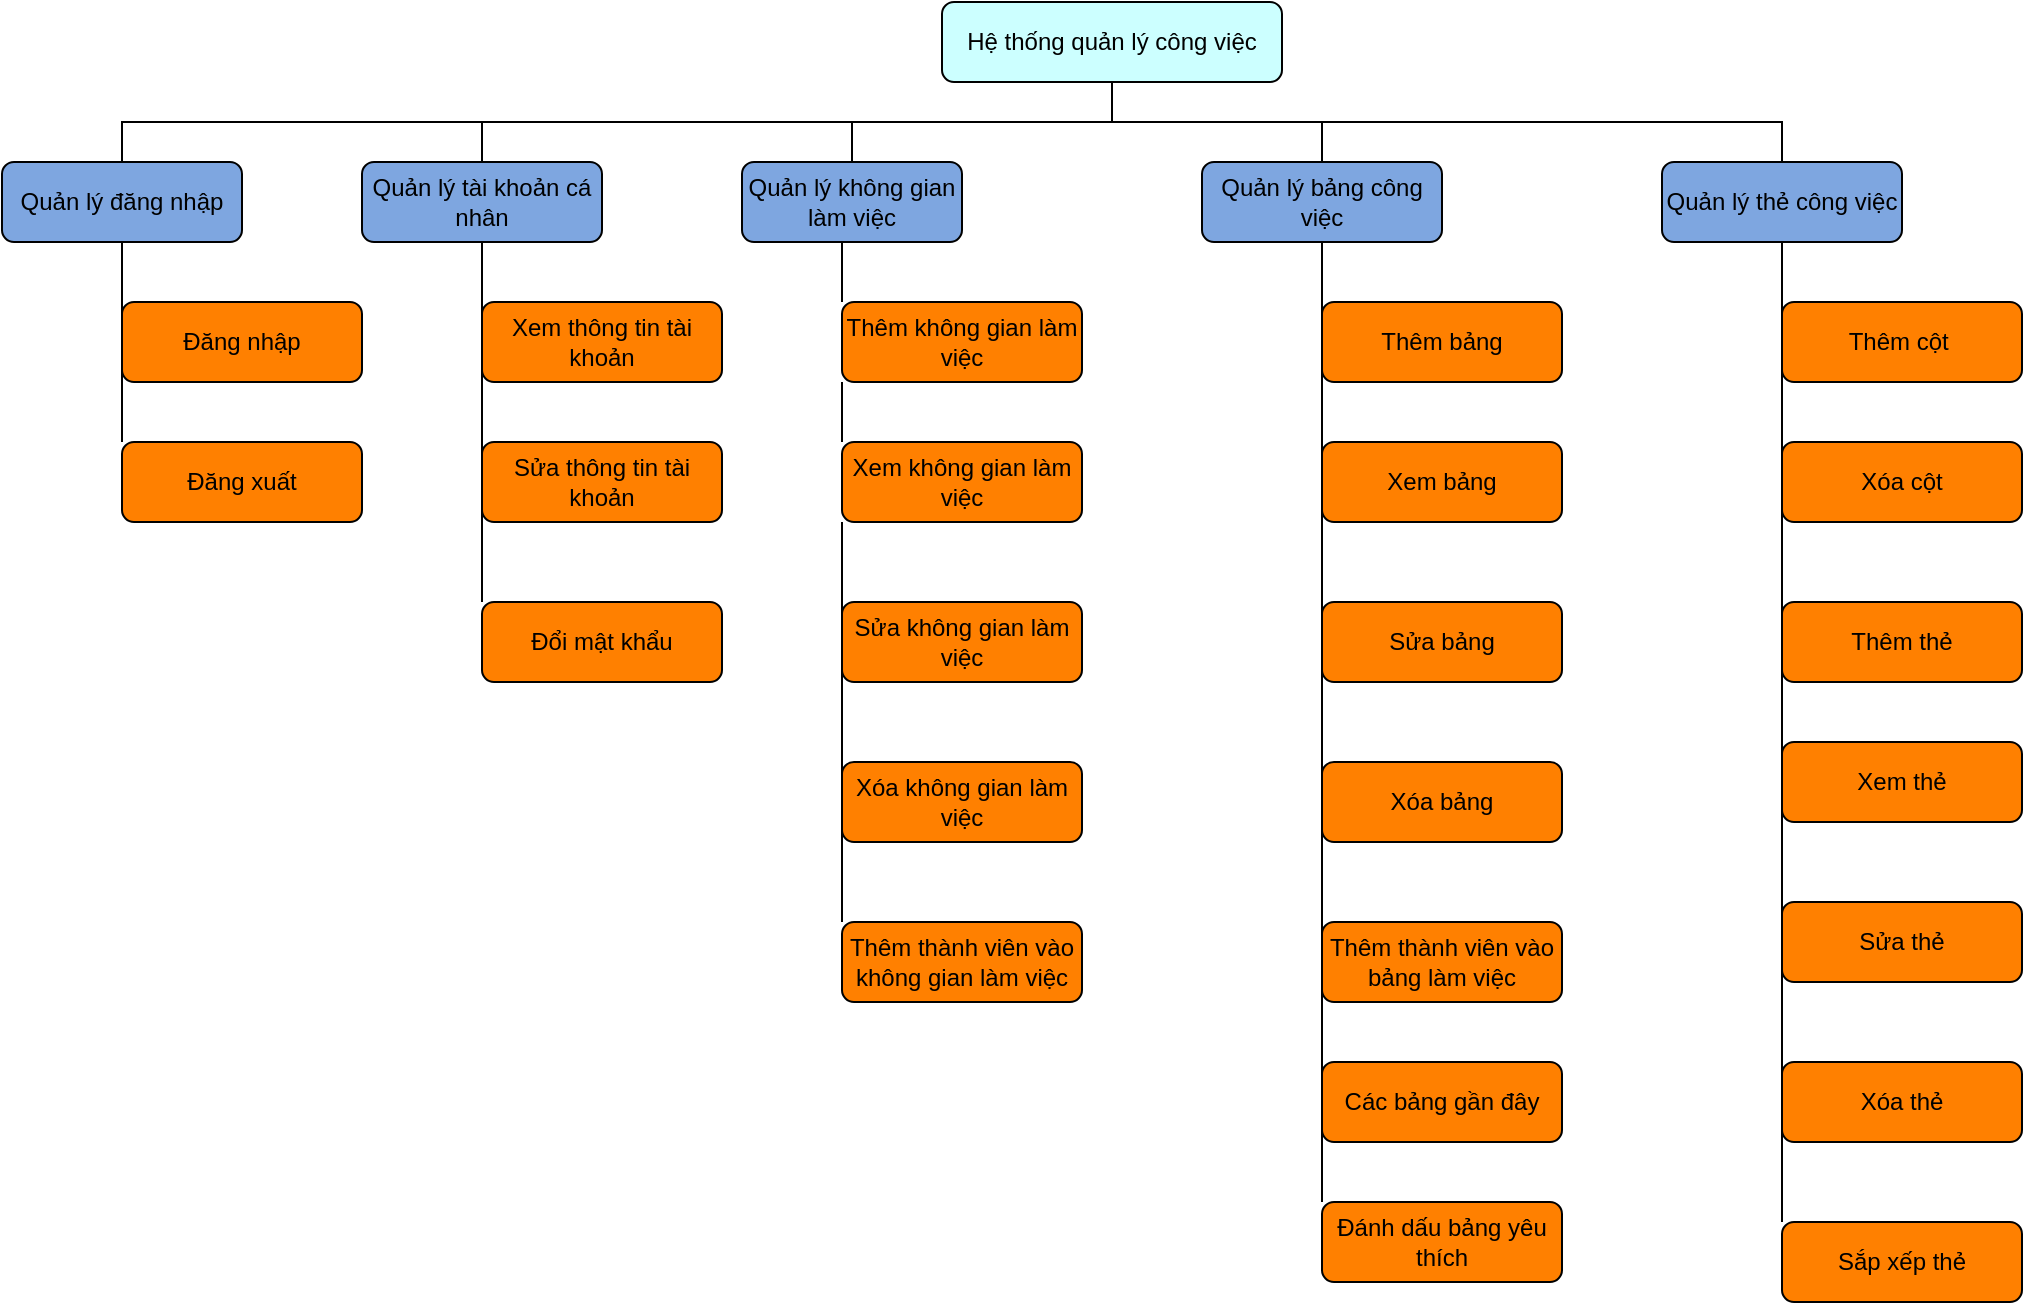 <mxfile version="13.9.9" type="device"><diagram id="TQ3Bb4663weW4aazHXpM" name="Page-1"><mxGraphModel dx="1936" dy="806" grid="1" gridSize="10" guides="1" tooltips="1" connect="1" arrows="1" fold="1" page="1" pageScale="1" pageWidth="850" pageHeight="1100" math="0" shadow="0"><root><mxCell id="0"/><mxCell id="1" parent="0"/><mxCell id="RXCIO9O6-QjXbsEQFgTa-8" style="edgeStyle=orthogonalEdgeStyle;rounded=0;orthogonalLoop=1;jettySize=auto;html=1;exitX=0.5;exitY=1;exitDx=0;exitDy=0;entryX=0.5;entryY=0;entryDx=0;entryDy=0;endArrow=none;endFill=0;" parent="1" source="RXCIO9O6-QjXbsEQFgTa-1" target="RXCIO9O6-QjXbsEQFgTa-2" edge="1"><mxGeometry relative="1" as="geometry"/></mxCell><mxCell id="RXCIO9O6-QjXbsEQFgTa-17" style="edgeStyle=orthogonalEdgeStyle;rounded=0;orthogonalLoop=1;jettySize=auto;html=1;exitX=0.5;exitY=1;exitDx=0;exitDy=0;entryX=0.5;entryY=0;entryDx=0;entryDy=0;endArrow=none;endFill=0;" parent="1" source="RXCIO9O6-QjXbsEQFgTa-1" target="RXCIO9O6-QjXbsEQFgTa-16" edge="1"><mxGeometry relative="1" as="geometry"/></mxCell><mxCell id="RXCIO9O6-QjXbsEQFgTa-22" style="edgeStyle=orthogonalEdgeStyle;rounded=0;orthogonalLoop=1;jettySize=auto;html=1;exitX=0.5;exitY=1;exitDx=0;exitDy=0;entryX=0.5;entryY=0;entryDx=0;entryDy=0;endArrow=none;endFill=0;" parent="1" source="RXCIO9O6-QjXbsEQFgTa-1" target="RXCIO9O6-QjXbsEQFgTa-18" edge="1"><mxGeometry relative="1" as="geometry"/></mxCell><mxCell id="RXCIO9O6-QjXbsEQFgTa-38" style="edgeStyle=orthogonalEdgeStyle;rounded=0;orthogonalLoop=1;jettySize=auto;html=1;exitX=0.5;exitY=1;exitDx=0;exitDy=0;entryX=0.5;entryY=0;entryDx=0;entryDy=0;endArrow=none;endFill=0;" parent="1" source="RXCIO9O6-QjXbsEQFgTa-1" target="RXCIO9O6-QjXbsEQFgTa-37" edge="1"><mxGeometry relative="1" as="geometry"/></mxCell><mxCell id="5PV_cah_QfWfB68XoUuV-2" style="edgeStyle=orthogonalEdgeStyle;rounded=0;orthogonalLoop=1;jettySize=auto;html=1;exitX=0.5;exitY=1;exitDx=0;exitDy=0;entryX=0.5;entryY=0;entryDx=0;entryDy=0;endArrow=none;endFill=0;" parent="1" source="RXCIO9O6-QjXbsEQFgTa-1" target="5PV_cah_QfWfB68XoUuV-1" edge="1"><mxGeometry relative="1" as="geometry"/></mxCell><mxCell id="RXCIO9O6-QjXbsEQFgTa-1" value="Hệ thống quản lý công việc" style="rounded=1;whiteSpace=wrap;html=1;fillColor=#CCFFFF;" parent="1" vertex="1"><mxGeometry x="190" y="80" width="170" height="40" as="geometry"/></mxCell><mxCell id="RXCIO9O6-QjXbsEQFgTa-9" style="edgeStyle=orthogonalEdgeStyle;rounded=0;orthogonalLoop=1;jettySize=auto;html=1;exitX=0.5;exitY=1;exitDx=0;exitDy=0;entryX=0;entryY=0;entryDx=0;entryDy=0;endArrow=none;endFill=0;" parent="1" source="RXCIO9O6-QjXbsEQFgTa-2" target="RXCIO9O6-QjXbsEQFgTa-3" edge="1"><mxGeometry relative="1" as="geometry"/></mxCell><mxCell id="RXCIO9O6-QjXbsEQFgTa-2" value="Quản lý không gian làm việc" style="rounded=1;whiteSpace=wrap;html=1;fillColor=#7EA6E0;" parent="1" vertex="1"><mxGeometry x="90" y="160" width="110" height="40" as="geometry"/></mxCell><mxCell id="RXCIO9O6-QjXbsEQFgTa-10" style="edgeStyle=orthogonalEdgeStyle;rounded=0;orthogonalLoop=1;jettySize=auto;html=1;exitX=0;exitY=1;exitDx=0;exitDy=0;entryX=0;entryY=0;entryDx=0;entryDy=0;endArrow=none;endFill=0;" parent="1" source="RXCIO9O6-QjXbsEQFgTa-3" target="RXCIO9O6-QjXbsEQFgTa-5" edge="1"><mxGeometry relative="1" as="geometry"/></mxCell><mxCell id="RXCIO9O6-QjXbsEQFgTa-3" value="Thêm không gian làm việc" style="rounded=1;whiteSpace=wrap;html=1;fillColor=#FF8000;" parent="1" vertex="1"><mxGeometry x="140" y="230" width="120" height="40" as="geometry"/></mxCell><mxCell id="RXCIO9O6-QjXbsEQFgTa-4" value="Thêm thành viên vào không gian làm việc" style="rounded=1;whiteSpace=wrap;html=1;fillColor=#FF8000;" parent="1" vertex="1"><mxGeometry x="140" y="540" width="120" height="40" as="geometry"/></mxCell><mxCell id="RXCIO9O6-QjXbsEQFgTa-11" style="edgeStyle=orthogonalEdgeStyle;rounded=0;orthogonalLoop=1;jettySize=auto;html=1;exitX=0;exitY=1;exitDx=0;exitDy=0;entryX=0;entryY=0;entryDx=0;entryDy=0;endArrow=none;endFill=0;" parent="1" source="RXCIO9O6-QjXbsEQFgTa-5" target="RXCIO9O6-QjXbsEQFgTa-4" edge="1"><mxGeometry relative="1" as="geometry"/></mxCell><mxCell id="RXCIO9O6-QjXbsEQFgTa-5" value="Xem không gian làm việc" style="rounded=1;whiteSpace=wrap;html=1;fillColor=#FF8000;" parent="1" vertex="1"><mxGeometry x="140" y="300" width="120" height="40" as="geometry"/></mxCell><mxCell id="RXCIO9O6-QjXbsEQFgTa-14" style="edgeStyle=orthogonalEdgeStyle;rounded=0;orthogonalLoop=1;jettySize=auto;html=1;exitX=0;exitY=1;exitDx=0;exitDy=0;entryX=0;entryY=0;entryDx=0;entryDy=0;endArrow=none;endFill=0;" parent="1" edge="1"><mxGeometry relative="1" as="geometry"><mxPoint x="200" y="510" as="targetPoint"/></mxGeometry></mxCell><mxCell id="RXCIO9O6-QjXbsEQFgTa-26" style="edgeStyle=orthogonalEdgeStyle;rounded=0;orthogonalLoop=1;jettySize=auto;html=1;exitX=0.5;exitY=1;exitDx=0;exitDy=0;entryX=0;entryY=0;entryDx=0;entryDy=0;endArrow=none;endFill=0;" parent="1" source="RXCIO9O6-QjXbsEQFgTa-16" target="RXCIO9O6-QjXbsEQFgTa-23" edge="1"><mxGeometry relative="1" as="geometry"/></mxCell><mxCell id="RXCIO9O6-QjXbsEQFgTa-16" value="Quản lý bảng công việc" style="rounded=1;whiteSpace=wrap;html=1;fillColor=#7EA6E0;" parent="1" vertex="1"><mxGeometry x="320" y="160" width="120" height="40" as="geometry"/></mxCell><mxCell id="RXCIO9O6-QjXbsEQFgTa-21" style="edgeStyle=orthogonalEdgeStyle;rounded=0;orthogonalLoop=1;jettySize=auto;html=1;exitX=0.5;exitY=1;exitDx=0;exitDy=0;entryX=0;entryY=0;entryDx=0;entryDy=0;endArrow=none;endFill=0;" parent="1" source="RXCIO9O6-QjXbsEQFgTa-18" target="RXCIO9O6-QjXbsEQFgTa-20" edge="1"><mxGeometry relative="1" as="geometry"/></mxCell><mxCell id="RXCIO9O6-QjXbsEQFgTa-18" value="Quản lý thẻ công việc" style="rounded=1;whiteSpace=wrap;html=1;fillColor=#7EA6E0;" parent="1" vertex="1"><mxGeometry x="550" y="160" width="120" height="40" as="geometry"/></mxCell><mxCell id="RXCIO9O6-QjXbsEQFgTa-20" value="Sắp xếp thẻ" style="rounded=1;whiteSpace=wrap;html=1;fillColor=#FF8000;" parent="1" vertex="1"><mxGeometry x="610" y="690" width="120" height="40" as="geometry"/></mxCell><mxCell id="RXCIO9O6-QjXbsEQFgTa-23" value="Đánh dấu bảng yêu thích" style="rounded=1;whiteSpace=wrap;html=1;fillColor=#FF8000;" parent="1" vertex="1"><mxGeometry x="380" y="680" width="120" height="40" as="geometry"/></mxCell><mxCell id="RXCIO9O6-QjXbsEQFgTa-24" value="Sửa không gian làm việc" style="rounded=1;whiteSpace=wrap;html=1;fillColor=#FF8000;" parent="1" vertex="1"><mxGeometry x="140" y="380" width="120" height="40" as="geometry"/></mxCell><mxCell id="RXCIO9O6-QjXbsEQFgTa-25" value="Xem bảng" style="rounded=1;whiteSpace=wrap;html=1;fillColor=#FF8000;" parent="1" vertex="1"><mxGeometry x="380" y="300" width="120" height="40" as="geometry"/></mxCell><mxCell id="RXCIO9O6-QjXbsEQFgTa-27" value="Thêm bảng" style="rounded=1;whiteSpace=wrap;html=1;fillColor=#FF8000;" parent="1" vertex="1"><mxGeometry x="380" y="230" width="120" height="40" as="geometry"/></mxCell><mxCell id="RXCIO9O6-QjXbsEQFgTa-28" value="Sửa bảng" style="rounded=1;whiteSpace=wrap;html=1;fillColor=#FF8000;" parent="1" vertex="1"><mxGeometry x="380" y="380" width="120" height="40" as="geometry"/></mxCell><mxCell id="RXCIO9O6-QjXbsEQFgTa-42" style="edgeStyle=orthogonalEdgeStyle;rounded=0;orthogonalLoop=1;jettySize=auto;html=1;exitX=0.5;exitY=1;exitDx=0;exitDy=0;entryX=0;entryY=0;entryDx=0;entryDy=0;endArrow=none;endFill=0;" parent="1" source="RXCIO9O6-QjXbsEQFgTa-37" target="RXCIO9O6-QjXbsEQFgTa-41" edge="1"><mxGeometry relative="1" as="geometry"/></mxCell><mxCell id="RXCIO9O6-QjXbsEQFgTa-37" value="Quản lý tài khoản cá nhân" style="rounded=1;whiteSpace=wrap;html=1;fillColor=#7EA6E0;" parent="1" vertex="1"><mxGeometry x="-100" y="160" width="120" height="40" as="geometry"/></mxCell><mxCell id="RXCIO9O6-QjXbsEQFgTa-39" value="Sửa thông tin tài khoản" style="rounded=1;whiteSpace=wrap;html=1;fillColor=#FF8000;" parent="1" vertex="1"><mxGeometry x="-40" y="300" width="120" height="40" as="geometry"/></mxCell><mxCell id="RXCIO9O6-QjXbsEQFgTa-40" value="Đăng xuất" style="rounded=1;whiteSpace=wrap;html=1;fillColor=#FF8000;" parent="1" vertex="1"><mxGeometry x="-220" y="300" width="120" height="40" as="geometry"/></mxCell><mxCell id="RXCIO9O6-QjXbsEQFgTa-41" value="Đổi mật khẩu" style="rounded=1;whiteSpace=wrap;html=1;fillColor=#FF8000;" parent="1" vertex="1"><mxGeometry x="-40" y="380" width="120" height="40" as="geometry"/></mxCell><mxCell id="Z4tBQt7jv3pykFK_k4GU-1" value="Xem thông tin tài khoản" style="rounded=1;whiteSpace=wrap;html=1;fillColor=#FF8000;" parent="1" vertex="1"><mxGeometry x="-40" y="230" width="120" height="40" as="geometry"/></mxCell><mxCell id="Hh1BaWrX2jhMqQ9AjXFz-1" value="Xóa bảng" style="rounded=1;whiteSpace=wrap;html=1;fillColor=#FF8000;" parent="1" vertex="1"><mxGeometry x="380" y="460" width="120" height="40" as="geometry"/></mxCell><mxCell id="Hh1BaWrX2jhMqQ9AjXFz-2" value="Thêm thẻ" style="rounded=1;whiteSpace=wrap;html=1;fillColor=#FF8000;" parent="1" vertex="1"><mxGeometry x="610" y="380" width="120" height="40" as="geometry"/></mxCell><mxCell id="Hh1BaWrX2jhMqQ9AjXFz-3" value="Xem thẻ" style="rounded=1;whiteSpace=wrap;html=1;fillColor=#FF8000;" parent="1" vertex="1"><mxGeometry x="610" y="450" width="120" height="40" as="geometry"/></mxCell><mxCell id="Hh1BaWrX2jhMqQ9AjXFz-4" value="Sửa thẻ" style="rounded=1;whiteSpace=wrap;html=1;fillColor=#FF8000;" parent="1" vertex="1"><mxGeometry x="610" y="530" width="120" height="40" as="geometry"/></mxCell><mxCell id="Hh1BaWrX2jhMqQ9AjXFz-5" value="Xóa thẻ" style="rounded=1;whiteSpace=wrap;html=1;fillColor=#FF8000;" parent="1" vertex="1"><mxGeometry x="610" y="610" width="120" height="40" as="geometry"/></mxCell><mxCell id="5PV_cah_QfWfB68XoUuV-5" style="edgeStyle=orthogonalEdgeStyle;rounded=0;orthogonalLoop=1;jettySize=auto;html=1;exitX=0.5;exitY=1;exitDx=0;exitDy=0;entryX=0;entryY=0;entryDx=0;entryDy=0;endArrow=none;endFill=0;" parent="1" source="5PV_cah_QfWfB68XoUuV-1" target="RXCIO9O6-QjXbsEQFgTa-40" edge="1"><mxGeometry relative="1" as="geometry"/></mxCell><mxCell id="5PV_cah_QfWfB68XoUuV-1" value="Quản lý đăng nhập" style="rounded=1;whiteSpace=wrap;html=1;fillColor=#7EA6E0;" parent="1" vertex="1"><mxGeometry x="-280" y="160" width="120" height="40" as="geometry"/></mxCell><mxCell id="5PV_cah_QfWfB68XoUuV-4" value="Đăng nhập" style="rounded=1;whiteSpace=wrap;html=1;fillColor=#FF8000;" parent="1" vertex="1"><mxGeometry x="-220" y="230" width="120" height="40" as="geometry"/></mxCell><mxCell id="5PV_cah_QfWfB68XoUuV-6" value="Xóa không gian làm việc" style="rounded=1;whiteSpace=wrap;html=1;fillColor=#FF8000;" parent="1" vertex="1"><mxGeometry x="140" y="460" width="120" height="40" as="geometry"/></mxCell><mxCell id="5PV_cah_QfWfB68XoUuV-7" value="Thêm thành viên vào bảng làm việc" style="rounded=1;whiteSpace=wrap;html=1;fillColor=#FF8000;" parent="1" vertex="1"><mxGeometry x="380" y="540" width="120" height="40" as="geometry"/></mxCell><mxCell id="5PV_cah_QfWfB68XoUuV-9" value="Các bảng gần đây" style="rounded=1;whiteSpace=wrap;html=1;fillColor=#FF8000;" parent="1" vertex="1"><mxGeometry x="380" y="610" width="120" height="40" as="geometry"/></mxCell><mxCell id="5PV_cah_QfWfB68XoUuV-10" value="Thêm cột&amp;nbsp;" style="rounded=1;whiteSpace=wrap;html=1;fillColor=#FF8000;" parent="1" vertex="1"><mxGeometry x="610" y="230" width="120" height="40" as="geometry"/></mxCell><mxCell id="5PV_cah_QfWfB68XoUuV-11" value="Xóa cột" style="rounded=1;whiteSpace=wrap;html=1;fillColor=#FF8000;" parent="1" vertex="1"><mxGeometry x="610" y="300" width="120" height="40" as="geometry"/></mxCell></root></mxGraphModel></diagram></mxfile>